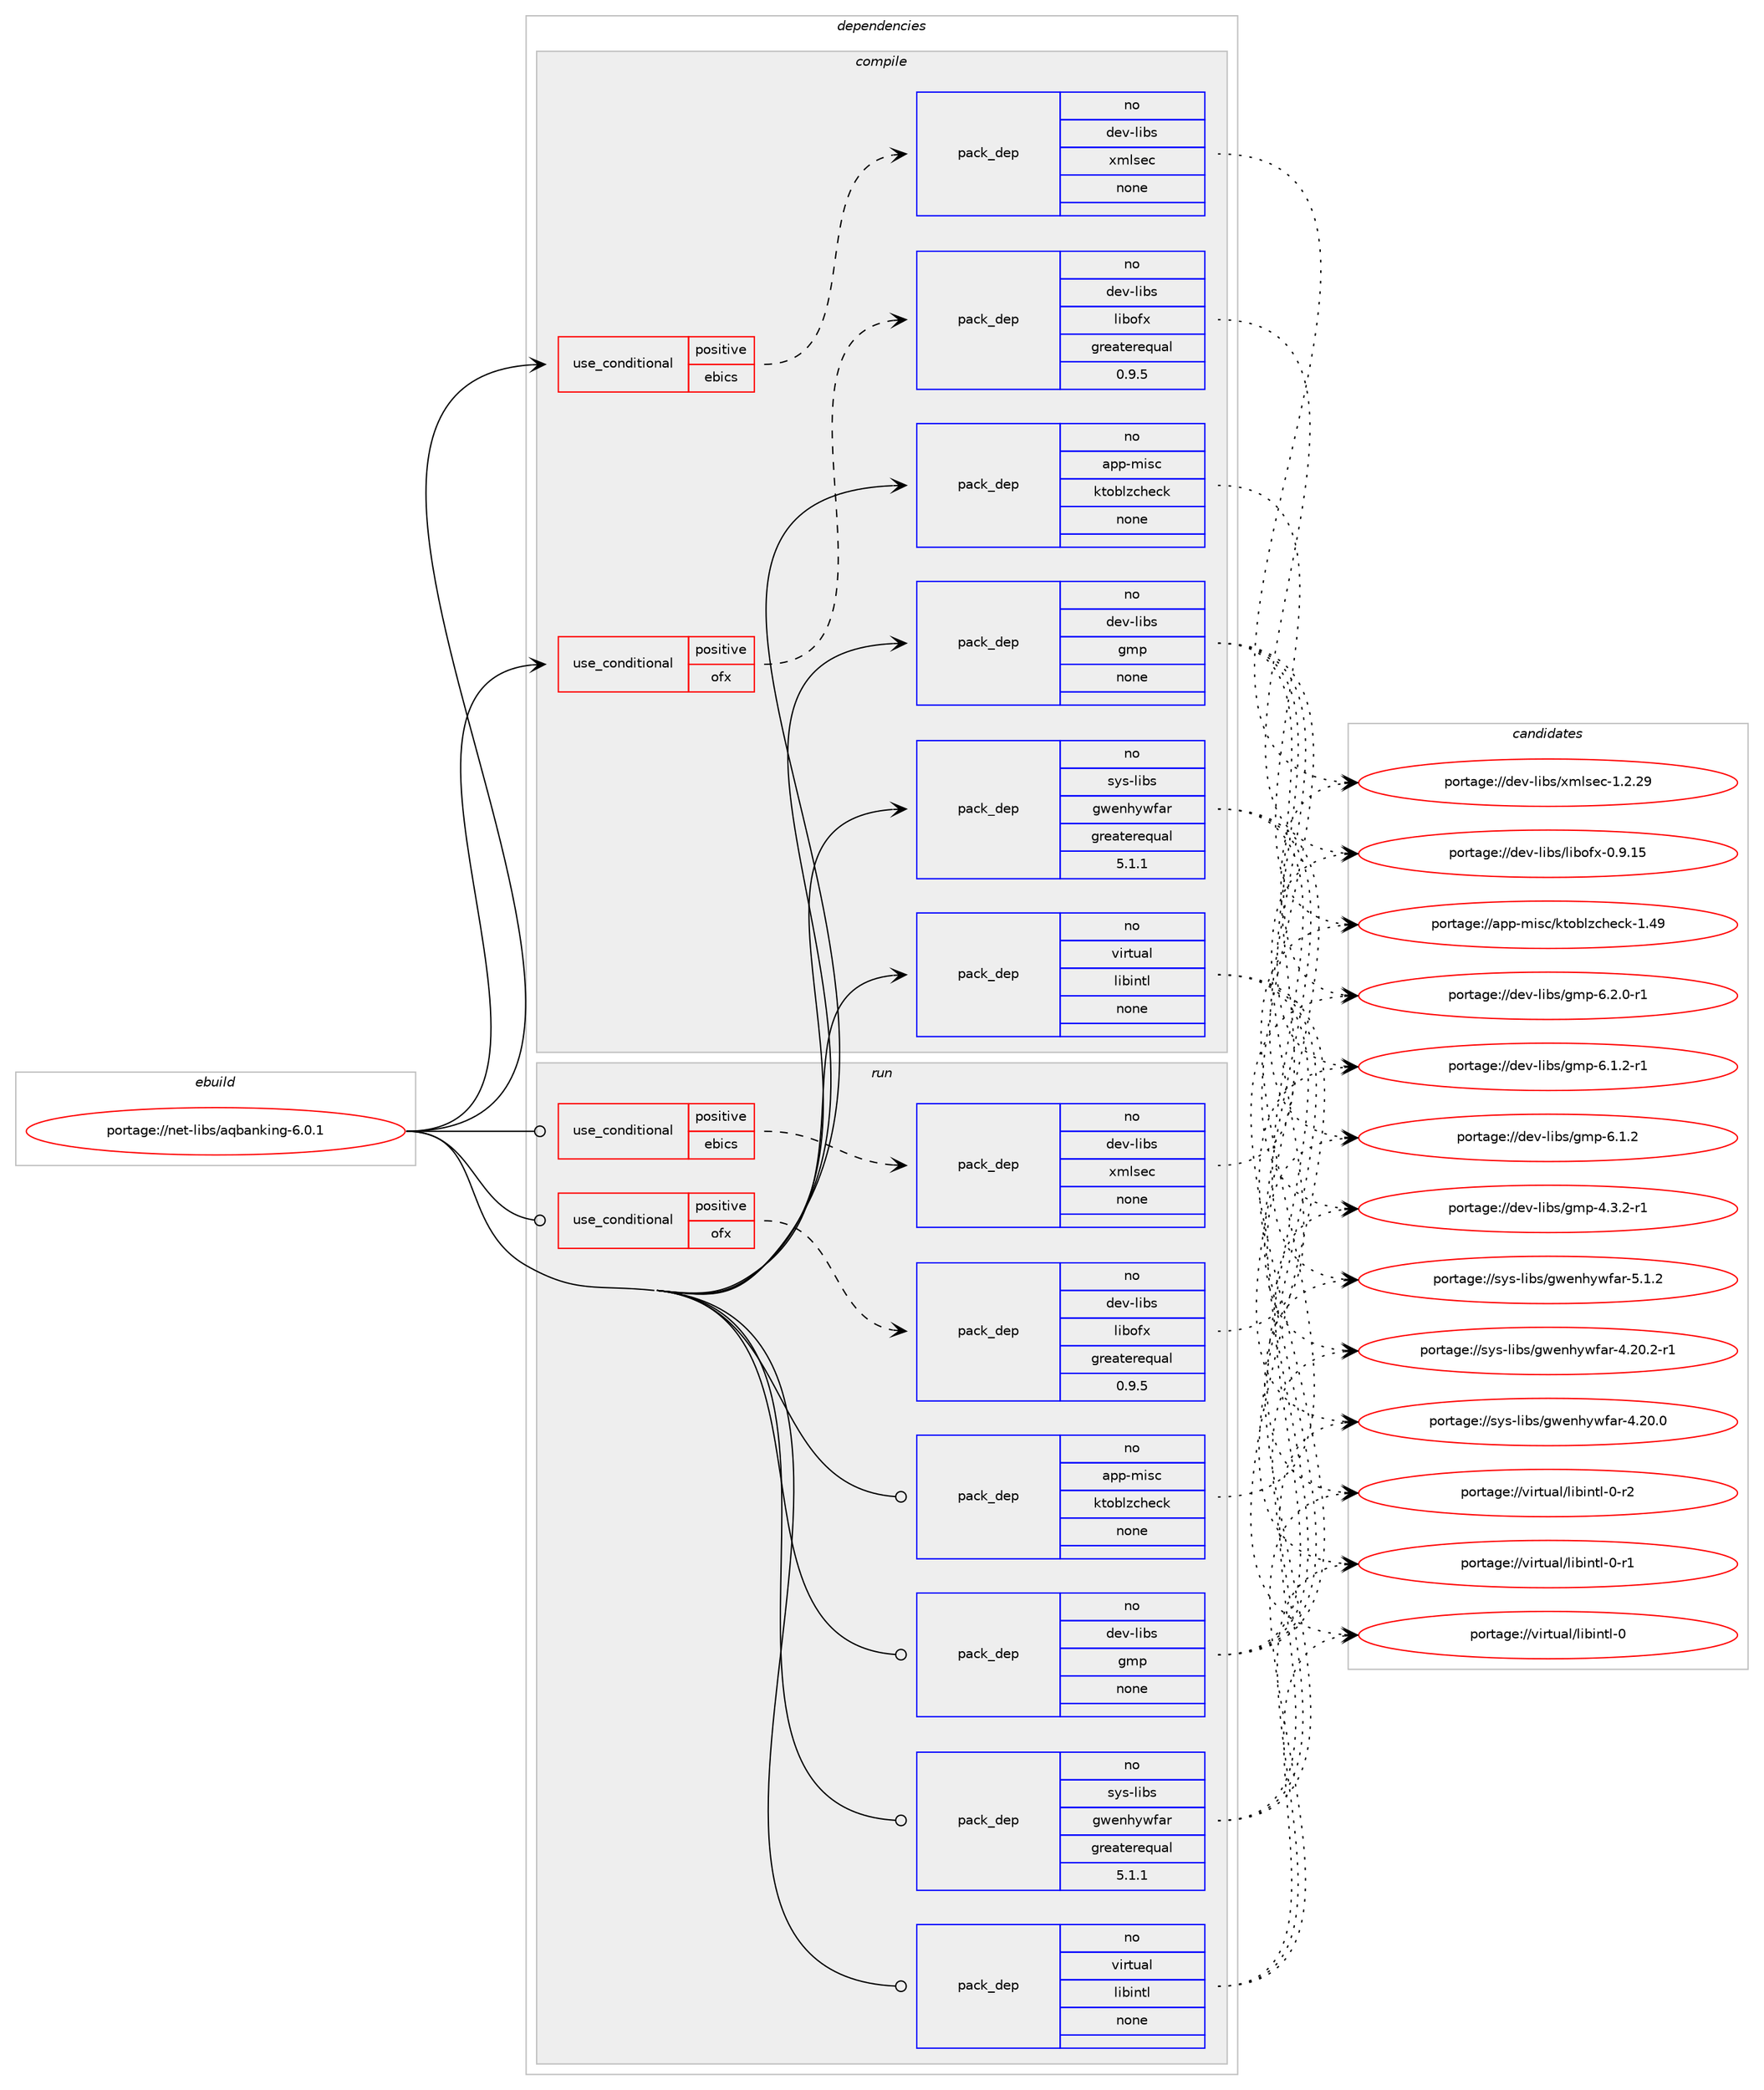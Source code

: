 digraph prolog {

# *************
# Graph options
# *************

newrank=true;
concentrate=true;
compound=true;
graph [rankdir=LR,fontname=Helvetica,fontsize=10,ranksep=1.5];#, ranksep=2.5, nodesep=0.2];
edge  [arrowhead=vee];
node  [fontname=Helvetica,fontsize=10];

# **********
# The ebuild
# **********

subgraph cluster_leftcol {
color=gray;
rank=same;
label=<<i>ebuild</i>>;
id [label="portage://net-libs/aqbanking-6.0.1", color=red, width=4, href="../net-libs/aqbanking-6.0.1.svg"];
}

# ****************
# The dependencies
# ****************

subgraph cluster_midcol {
color=gray;
label=<<i>dependencies</i>>;
subgraph cluster_compile {
fillcolor="#eeeeee";
style=filled;
label=<<i>compile</i>>;
subgraph cond3593 {
dependency17102 [label=<<TABLE BORDER="0" CELLBORDER="1" CELLSPACING="0" CELLPADDING="4"><TR><TD ROWSPAN="3" CELLPADDING="10">use_conditional</TD></TR><TR><TD>positive</TD></TR><TR><TD>ebics</TD></TR></TABLE>>, shape=none, color=red];
subgraph pack13319 {
dependency17103 [label=<<TABLE BORDER="0" CELLBORDER="1" CELLSPACING="0" CELLPADDING="4" WIDTH="220"><TR><TD ROWSPAN="6" CELLPADDING="30">pack_dep</TD></TR><TR><TD WIDTH="110">no</TD></TR><TR><TD>dev-libs</TD></TR><TR><TD>xmlsec</TD></TR><TR><TD>none</TD></TR><TR><TD></TD></TR></TABLE>>, shape=none, color=blue];
}
dependency17102:e -> dependency17103:w [weight=20,style="dashed",arrowhead="vee"];
}
id:e -> dependency17102:w [weight=20,style="solid",arrowhead="vee"];
subgraph cond3594 {
dependency17104 [label=<<TABLE BORDER="0" CELLBORDER="1" CELLSPACING="0" CELLPADDING="4"><TR><TD ROWSPAN="3" CELLPADDING="10">use_conditional</TD></TR><TR><TD>positive</TD></TR><TR><TD>ofx</TD></TR></TABLE>>, shape=none, color=red];
subgraph pack13320 {
dependency17105 [label=<<TABLE BORDER="0" CELLBORDER="1" CELLSPACING="0" CELLPADDING="4" WIDTH="220"><TR><TD ROWSPAN="6" CELLPADDING="30">pack_dep</TD></TR><TR><TD WIDTH="110">no</TD></TR><TR><TD>dev-libs</TD></TR><TR><TD>libofx</TD></TR><TR><TD>greaterequal</TD></TR><TR><TD>0.9.5</TD></TR></TABLE>>, shape=none, color=blue];
}
dependency17104:e -> dependency17105:w [weight=20,style="dashed",arrowhead="vee"];
}
id:e -> dependency17104:w [weight=20,style="solid",arrowhead="vee"];
subgraph pack13321 {
dependency17106 [label=<<TABLE BORDER="0" CELLBORDER="1" CELLSPACING="0" CELLPADDING="4" WIDTH="220"><TR><TD ROWSPAN="6" CELLPADDING="30">pack_dep</TD></TR><TR><TD WIDTH="110">no</TD></TR><TR><TD>app-misc</TD></TR><TR><TD>ktoblzcheck</TD></TR><TR><TD>none</TD></TR><TR><TD></TD></TR></TABLE>>, shape=none, color=blue];
}
id:e -> dependency17106:w [weight=20,style="solid",arrowhead="vee"];
subgraph pack13322 {
dependency17107 [label=<<TABLE BORDER="0" CELLBORDER="1" CELLSPACING="0" CELLPADDING="4" WIDTH="220"><TR><TD ROWSPAN="6" CELLPADDING="30">pack_dep</TD></TR><TR><TD WIDTH="110">no</TD></TR><TR><TD>dev-libs</TD></TR><TR><TD>gmp</TD></TR><TR><TD>none</TD></TR><TR><TD></TD></TR></TABLE>>, shape=none, color=blue];
}
id:e -> dependency17107:w [weight=20,style="solid",arrowhead="vee"];
subgraph pack13323 {
dependency17108 [label=<<TABLE BORDER="0" CELLBORDER="1" CELLSPACING="0" CELLPADDING="4" WIDTH="220"><TR><TD ROWSPAN="6" CELLPADDING="30">pack_dep</TD></TR><TR><TD WIDTH="110">no</TD></TR><TR><TD>sys-libs</TD></TR><TR><TD>gwenhywfar</TD></TR><TR><TD>greaterequal</TD></TR><TR><TD>5.1.1</TD></TR></TABLE>>, shape=none, color=blue];
}
id:e -> dependency17108:w [weight=20,style="solid",arrowhead="vee"];
subgraph pack13324 {
dependency17109 [label=<<TABLE BORDER="0" CELLBORDER="1" CELLSPACING="0" CELLPADDING="4" WIDTH="220"><TR><TD ROWSPAN="6" CELLPADDING="30">pack_dep</TD></TR><TR><TD WIDTH="110">no</TD></TR><TR><TD>virtual</TD></TR><TR><TD>libintl</TD></TR><TR><TD>none</TD></TR><TR><TD></TD></TR></TABLE>>, shape=none, color=blue];
}
id:e -> dependency17109:w [weight=20,style="solid",arrowhead="vee"];
}
subgraph cluster_compileandrun {
fillcolor="#eeeeee";
style=filled;
label=<<i>compile and run</i>>;
}
subgraph cluster_run {
fillcolor="#eeeeee";
style=filled;
label=<<i>run</i>>;
subgraph cond3595 {
dependency17110 [label=<<TABLE BORDER="0" CELLBORDER="1" CELLSPACING="0" CELLPADDING="4"><TR><TD ROWSPAN="3" CELLPADDING="10">use_conditional</TD></TR><TR><TD>positive</TD></TR><TR><TD>ebics</TD></TR></TABLE>>, shape=none, color=red];
subgraph pack13325 {
dependency17111 [label=<<TABLE BORDER="0" CELLBORDER="1" CELLSPACING="0" CELLPADDING="4" WIDTH="220"><TR><TD ROWSPAN="6" CELLPADDING="30">pack_dep</TD></TR><TR><TD WIDTH="110">no</TD></TR><TR><TD>dev-libs</TD></TR><TR><TD>xmlsec</TD></TR><TR><TD>none</TD></TR><TR><TD></TD></TR></TABLE>>, shape=none, color=blue];
}
dependency17110:e -> dependency17111:w [weight=20,style="dashed",arrowhead="vee"];
}
id:e -> dependency17110:w [weight=20,style="solid",arrowhead="odot"];
subgraph cond3596 {
dependency17112 [label=<<TABLE BORDER="0" CELLBORDER="1" CELLSPACING="0" CELLPADDING="4"><TR><TD ROWSPAN="3" CELLPADDING="10">use_conditional</TD></TR><TR><TD>positive</TD></TR><TR><TD>ofx</TD></TR></TABLE>>, shape=none, color=red];
subgraph pack13326 {
dependency17113 [label=<<TABLE BORDER="0" CELLBORDER="1" CELLSPACING="0" CELLPADDING="4" WIDTH="220"><TR><TD ROWSPAN="6" CELLPADDING="30">pack_dep</TD></TR><TR><TD WIDTH="110">no</TD></TR><TR><TD>dev-libs</TD></TR><TR><TD>libofx</TD></TR><TR><TD>greaterequal</TD></TR><TR><TD>0.9.5</TD></TR></TABLE>>, shape=none, color=blue];
}
dependency17112:e -> dependency17113:w [weight=20,style="dashed",arrowhead="vee"];
}
id:e -> dependency17112:w [weight=20,style="solid",arrowhead="odot"];
subgraph pack13327 {
dependency17114 [label=<<TABLE BORDER="0" CELLBORDER="1" CELLSPACING="0" CELLPADDING="4" WIDTH="220"><TR><TD ROWSPAN="6" CELLPADDING="30">pack_dep</TD></TR><TR><TD WIDTH="110">no</TD></TR><TR><TD>app-misc</TD></TR><TR><TD>ktoblzcheck</TD></TR><TR><TD>none</TD></TR><TR><TD></TD></TR></TABLE>>, shape=none, color=blue];
}
id:e -> dependency17114:w [weight=20,style="solid",arrowhead="odot"];
subgraph pack13328 {
dependency17115 [label=<<TABLE BORDER="0" CELLBORDER="1" CELLSPACING="0" CELLPADDING="4" WIDTH="220"><TR><TD ROWSPAN="6" CELLPADDING="30">pack_dep</TD></TR><TR><TD WIDTH="110">no</TD></TR><TR><TD>dev-libs</TD></TR><TR><TD>gmp</TD></TR><TR><TD>none</TD></TR><TR><TD></TD></TR></TABLE>>, shape=none, color=blue];
}
id:e -> dependency17115:w [weight=20,style="solid",arrowhead="odot"];
subgraph pack13329 {
dependency17116 [label=<<TABLE BORDER="0" CELLBORDER="1" CELLSPACING="0" CELLPADDING="4" WIDTH="220"><TR><TD ROWSPAN="6" CELLPADDING="30">pack_dep</TD></TR><TR><TD WIDTH="110">no</TD></TR><TR><TD>sys-libs</TD></TR><TR><TD>gwenhywfar</TD></TR><TR><TD>greaterequal</TD></TR><TR><TD>5.1.1</TD></TR></TABLE>>, shape=none, color=blue];
}
id:e -> dependency17116:w [weight=20,style="solid",arrowhead="odot"];
subgraph pack13330 {
dependency17117 [label=<<TABLE BORDER="0" CELLBORDER="1" CELLSPACING="0" CELLPADDING="4" WIDTH="220"><TR><TD ROWSPAN="6" CELLPADDING="30">pack_dep</TD></TR><TR><TD WIDTH="110">no</TD></TR><TR><TD>virtual</TD></TR><TR><TD>libintl</TD></TR><TR><TD>none</TD></TR><TR><TD></TD></TR></TABLE>>, shape=none, color=blue];
}
id:e -> dependency17117:w [weight=20,style="solid",arrowhead="odot"];
}
}

# **************
# The candidates
# **************

subgraph cluster_choices {
rank=same;
color=gray;
label=<<i>candidates</i>>;

subgraph choice13319 {
color=black;
nodesep=1;
choice1001011184510810598115471201091081151019945494650465057 [label="portage://dev-libs/xmlsec-1.2.29", color=red, width=4,href="../dev-libs/xmlsec-1.2.29.svg"];
dependency17103:e -> choice1001011184510810598115471201091081151019945494650465057:w [style=dotted,weight="100"];
}
subgraph choice13320 {
color=black;
nodesep=1;
choice1001011184510810598115471081059811110212045484657464953 [label="portage://dev-libs/libofx-0.9.15", color=red, width=4,href="../dev-libs/libofx-0.9.15.svg"];
dependency17105:e -> choice1001011184510810598115471081059811110212045484657464953:w [style=dotted,weight="100"];
}
subgraph choice13321 {
color=black;
nodesep=1;
choice971121124510910511599471071161119810812299104101991074549465257 [label="portage://app-misc/ktoblzcheck-1.49", color=red, width=4,href="../app-misc/ktoblzcheck-1.49.svg"];
dependency17106:e -> choice971121124510910511599471071161119810812299104101991074549465257:w [style=dotted,weight="100"];
}
subgraph choice13322 {
color=black;
nodesep=1;
choice1001011184510810598115471031091124554465046484511449 [label="portage://dev-libs/gmp-6.2.0-r1", color=red, width=4,href="../dev-libs/gmp-6.2.0-r1.svg"];
choice1001011184510810598115471031091124554464946504511449 [label="portage://dev-libs/gmp-6.1.2-r1", color=red, width=4,href="../dev-libs/gmp-6.1.2-r1.svg"];
choice100101118451081059811547103109112455446494650 [label="portage://dev-libs/gmp-6.1.2", color=red, width=4,href="../dev-libs/gmp-6.1.2.svg"];
choice1001011184510810598115471031091124552465146504511449 [label="portage://dev-libs/gmp-4.3.2-r1", color=red, width=4,href="../dev-libs/gmp-4.3.2-r1.svg"];
dependency17107:e -> choice1001011184510810598115471031091124554465046484511449:w [style=dotted,weight="100"];
dependency17107:e -> choice1001011184510810598115471031091124554464946504511449:w [style=dotted,weight="100"];
dependency17107:e -> choice100101118451081059811547103109112455446494650:w [style=dotted,weight="100"];
dependency17107:e -> choice1001011184510810598115471031091124552465146504511449:w [style=dotted,weight="100"];
}
subgraph choice13323 {
color=black;
nodesep=1;
choice11512111545108105981154710311910111010412111910297114455346494650 [label="portage://sys-libs/gwenhywfar-5.1.2", color=red, width=4,href="../sys-libs/gwenhywfar-5.1.2.svg"];
choice11512111545108105981154710311910111010412111910297114455246504846504511449 [label="portage://sys-libs/gwenhywfar-4.20.2-r1", color=red, width=4,href="../sys-libs/gwenhywfar-4.20.2-r1.svg"];
choice1151211154510810598115471031191011101041211191029711445524650484648 [label="portage://sys-libs/gwenhywfar-4.20.0", color=red, width=4,href="../sys-libs/gwenhywfar-4.20.0.svg"];
dependency17108:e -> choice11512111545108105981154710311910111010412111910297114455346494650:w [style=dotted,weight="100"];
dependency17108:e -> choice11512111545108105981154710311910111010412111910297114455246504846504511449:w [style=dotted,weight="100"];
dependency17108:e -> choice1151211154510810598115471031191011101041211191029711445524650484648:w [style=dotted,weight="100"];
}
subgraph choice13324 {
color=black;
nodesep=1;
choice11810511411611797108471081059810511011610845484511450 [label="portage://virtual/libintl-0-r2", color=red, width=4,href="../virtual/libintl-0-r2.svg"];
choice11810511411611797108471081059810511011610845484511449 [label="portage://virtual/libintl-0-r1", color=red, width=4,href="../virtual/libintl-0-r1.svg"];
choice1181051141161179710847108105981051101161084548 [label="portage://virtual/libintl-0", color=red, width=4,href="../virtual/libintl-0.svg"];
dependency17109:e -> choice11810511411611797108471081059810511011610845484511450:w [style=dotted,weight="100"];
dependency17109:e -> choice11810511411611797108471081059810511011610845484511449:w [style=dotted,weight="100"];
dependency17109:e -> choice1181051141161179710847108105981051101161084548:w [style=dotted,weight="100"];
}
subgraph choice13325 {
color=black;
nodesep=1;
choice1001011184510810598115471201091081151019945494650465057 [label="portage://dev-libs/xmlsec-1.2.29", color=red, width=4,href="../dev-libs/xmlsec-1.2.29.svg"];
dependency17111:e -> choice1001011184510810598115471201091081151019945494650465057:w [style=dotted,weight="100"];
}
subgraph choice13326 {
color=black;
nodesep=1;
choice1001011184510810598115471081059811110212045484657464953 [label="portage://dev-libs/libofx-0.9.15", color=red, width=4,href="../dev-libs/libofx-0.9.15.svg"];
dependency17113:e -> choice1001011184510810598115471081059811110212045484657464953:w [style=dotted,weight="100"];
}
subgraph choice13327 {
color=black;
nodesep=1;
choice971121124510910511599471071161119810812299104101991074549465257 [label="portage://app-misc/ktoblzcheck-1.49", color=red, width=4,href="../app-misc/ktoblzcheck-1.49.svg"];
dependency17114:e -> choice971121124510910511599471071161119810812299104101991074549465257:w [style=dotted,weight="100"];
}
subgraph choice13328 {
color=black;
nodesep=1;
choice1001011184510810598115471031091124554465046484511449 [label="portage://dev-libs/gmp-6.2.0-r1", color=red, width=4,href="../dev-libs/gmp-6.2.0-r1.svg"];
choice1001011184510810598115471031091124554464946504511449 [label="portage://dev-libs/gmp-6.1.2-r1", color=red, width=4,href="../dev-libs/gmp-6.1.2-r1.svg"];
choice100101118451081059811547103109112455446494650 [label="portage://dev-libs/gmp-6.1.2", color=red, width=4,href="../dev-libs/gmp-6.1.2.svg"];
choice1001011184510810598115471031091124552465146504511449 [label="portage://dev-libs/gmp-4.3.2-r1", color=red, width=4,href="../dev-libs/gmp-4.3.2-r1.svg"];
dependency17115:e -> choice1001011184510810598115471031091124554465046484511449:w [style=dotted,weight="100"];
dependency17115:e -> choice1001011184510810598115471031091124554464946504511449:w [style=dotted,weight="100"];
dependency17115:e -> choice100101118451081059811547103109112455446494650:w [style=dotted,weight="100"];
dependency17115:e -> choice1001011184510810598115471031091124552465146504511449:w [style=dotted,weight="100"];
}
subgraph choice13329 {
color=black;
nodesep=1;
choice11512111545108105981154710311910111010412111910297114455346494650 [label="portage://sys-libs/gwenhywfar-5.1.2", color=red, width=4,href="../sys-libs/gwenhywfar-5.1.2.svg"];
choice11512111545108105981154710311910111010412111910297114455246504846504511449 [label="portage://sys-libs/gwenhywfar-4.20.2-r1", color=red, width=4,href="../sys-libs/gwenhywfar-4.20.2-r1.svg"];
choice1151211154510810598115471031191011101041211191029711445524650484648 [label="portage://sys-libs/gwenhywfar-4.20.0", color=red, width=4,href="../sys-libs/gwenhywfar-4.20.0.svg"];
dependency17116:e -> choice11512111545108105981154710311910111010412111910297114455346494650:w [style=dotted,weight="100"];
dependency17116:e -> choice11512111545108105981154710311910111010412111910297114455246504846504511449:w [style=dotted,weight="100"];
dependency17116:e -> choice1151211154510810598115471031191011101041211191029711445524650484648:w [style=dotted,weight="100"];
}
subgraph choice13330 {
color=black;
nodesep=1;
choice11810511411611797108471081059810511011610845484511450 [label="portage://virtual/libintl-0-r2", color=red, width=4,href="../virtual/libintl-0-r2.svg"];
choice11810511411611797108471081059810511011610845484511449 [label="portage://virtual/libintl-0-r1", color=red, width=4,href="../virtual/libintl-0-r1.svg"];
choice1181051141161179710847108105981051101161084548 [label="portage://virtual/libintl-0", color=red, width=4,href="../virtual/libintl-0.svg"];
dependency17117:e -> choice11810511411611797108471081059810511011610845484511450:w [style=dotted,weight="100"];
dependency17117:e -> choice11810511411611797108471081059810511011610845484511449:w [style=dotted,weight="100"];
dependency17117:e -> choice1181051141161179710847108105981051101161084548:w [style=dotted,weight="100"];
}
}

}
